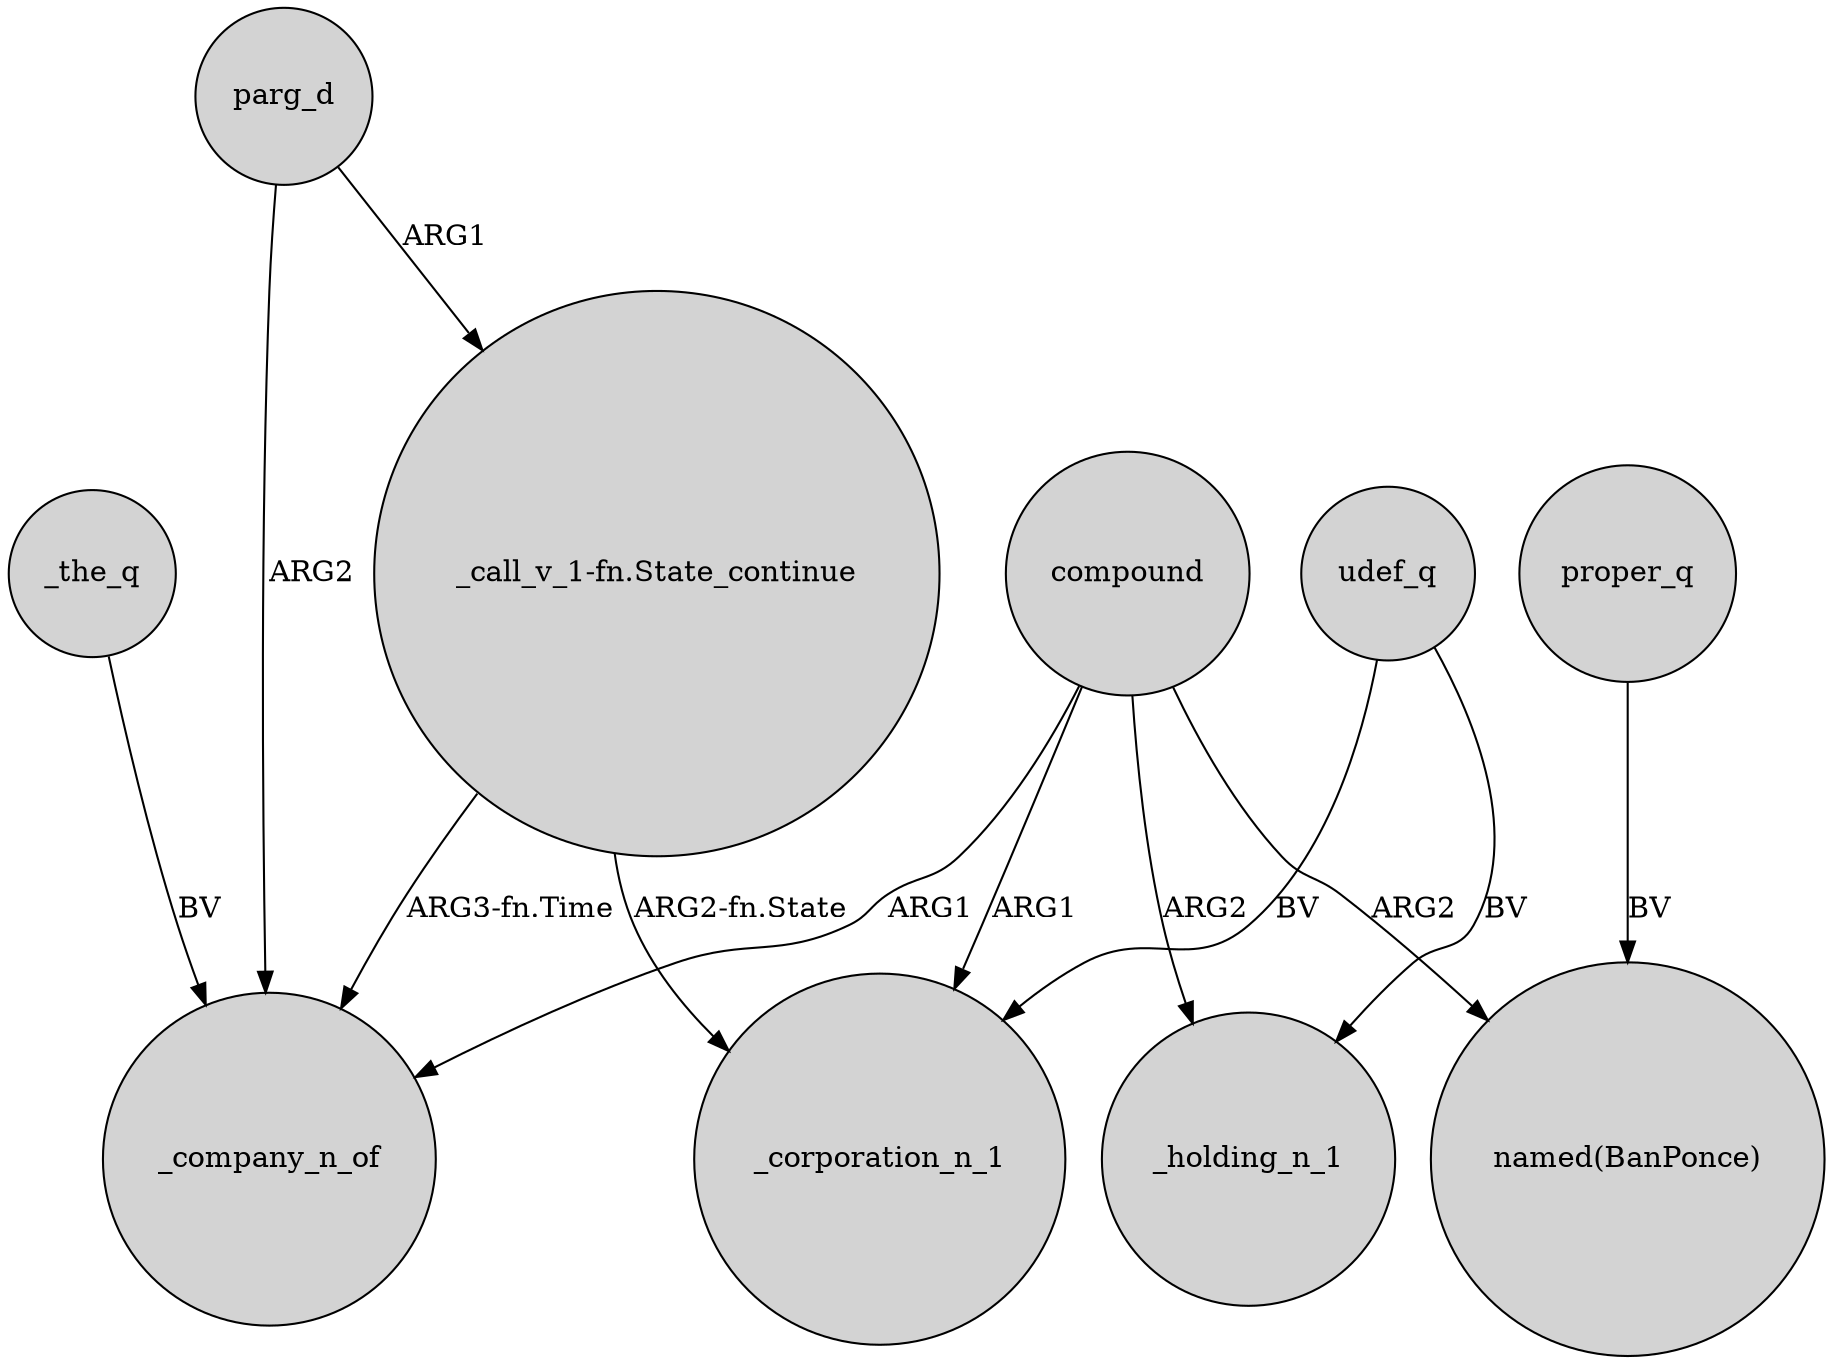 digraph {
	node [shape=circle style=filled]
	parg_d -> "_call_v_1-fn.State_continue" [label=ARG1]
	udef_q -> _corporation_n_1 [label=BV]
	proper_q -> "named(BanPonce)" [label=BV]
	compound -> _company_n_of [label=ARG1]
	parg_d -> _company_n_of [label=ARG2]
	"_call_v_1-fn.State_continue" -> _corporation_n_1 [label="ARG2-fn.State"]
	compound -> _holding_n_1 [label=ARG2]
	compound -> "named(BanPonce)" [label=ARG2]
	compound -> _corporation_n_1 [label=ARG1]
	udef_q -> _holding_n_1 [label=BV]
	_the_q -> _company_n_of [label=BV]
	"_call_v_1-fn.State_continue" -> _company_n_of [label="ARG3-fn.Time"]
}
